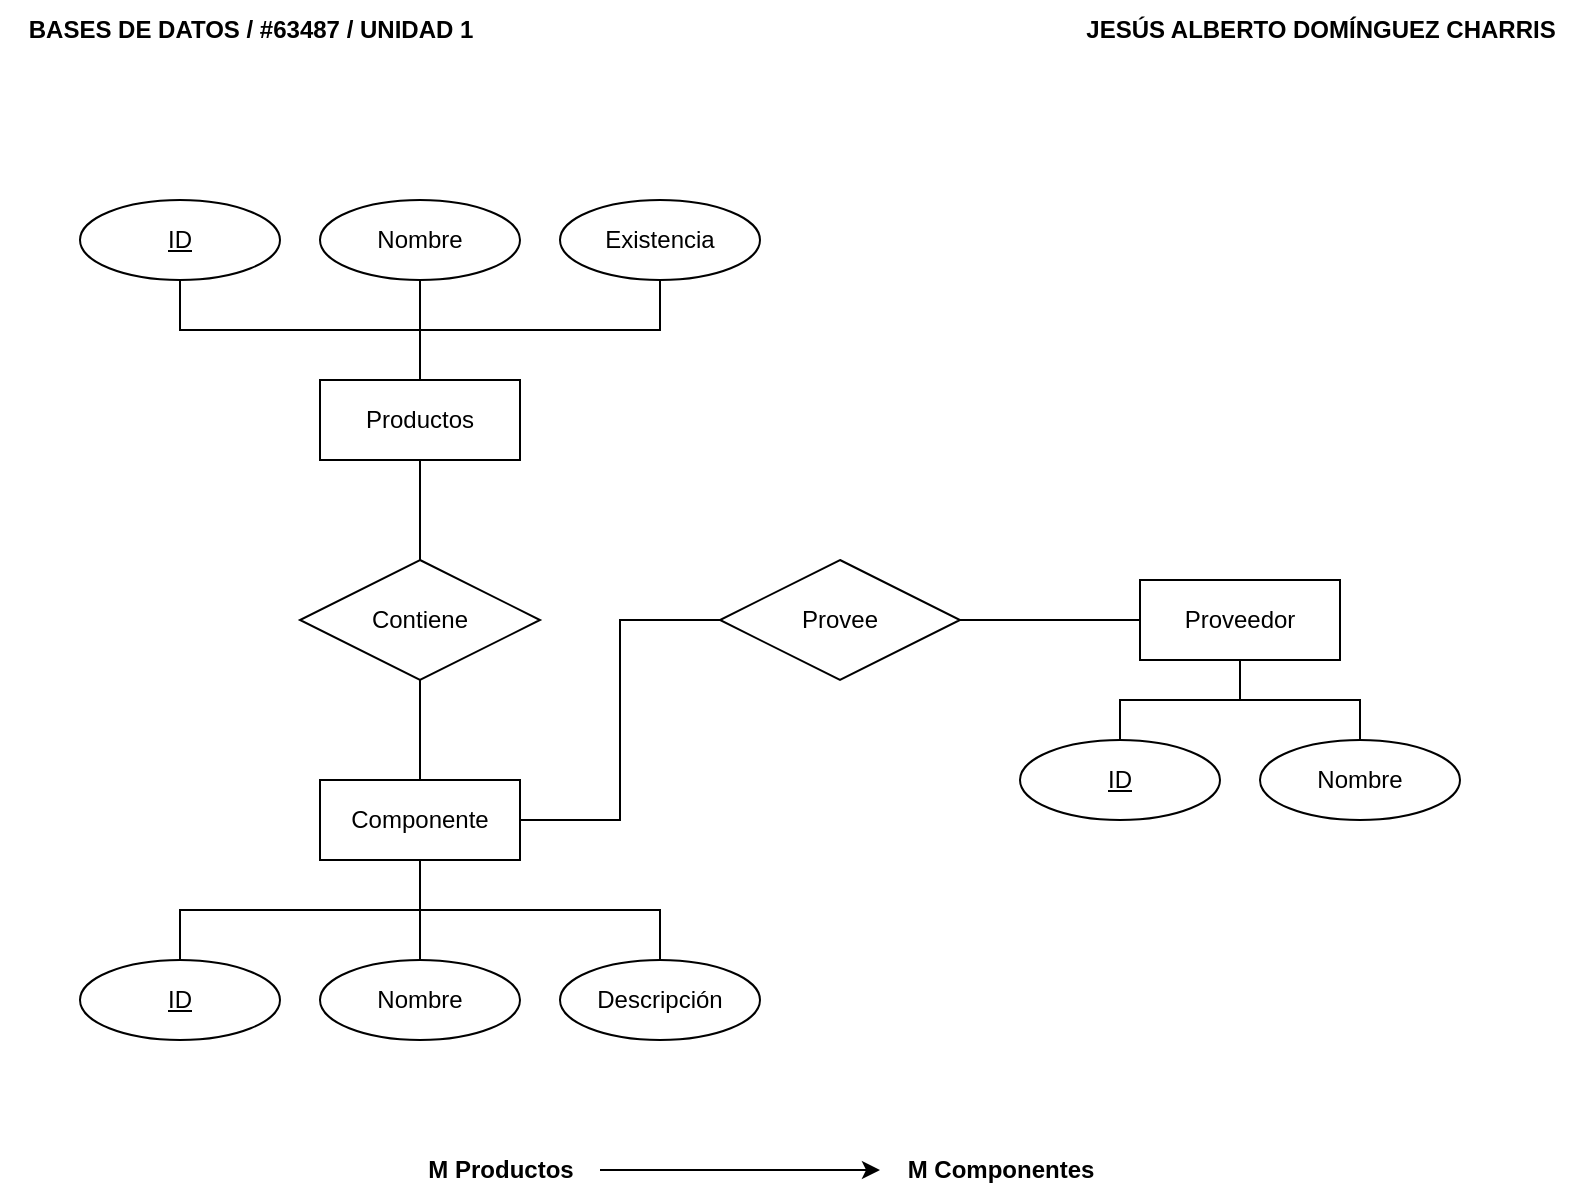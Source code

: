 <mxfile version="21.6.5" type="device">
  <diagram id="R2lEEEUBdFMjLlhIrx00" name="Page-1">
    <mxGraphModel dx="1100" dy="655" grid="1" gridSize="10" guides="1" tooltips="1" connect="1" arrows="1" fold="1" page="1" pageScale="1" pageWidth="850" pageHeight="1100" math="0" shadow="0" extFonts="Permanent Marker^https://fonts.googleapis.com/css?family=Permanent+Marker">
      <root>
        <mxCell id="0" />
        <mxCell id="1" parent="0" />
        <mxCell id="5n9DnabvHOIzad0tQ0xk-1" value="&lt;b&gt;JESÚS ALBERTO DOMÍNGUEZ CHARRIS&lt;/b&gt;" style="text;html=1;align=center;verticalAlign=middle;resizable=0;points=[];autosize=1;strokeColor=none;fillColor=none;" parent="1" vertex="1">
          <mxGeometry x="570" y="30" width="260" height="30" as="geometry" />
        </mxCell>
        <mxCell id="WU8Xq_cLeQHDQ70CtlRt-22" style="edgeStyle=orthogonalEdgeStyle;rounded=0;orthogonalLoop=1;jettySize=auto;html=1;exitX=0.5;exitY=1;exitDx=0;exitDy=0;entryX=0.5;entryY=0;entryDx=0;entryDy=0;endArrow=none;endFill=0;" edge="1" parent="1" source="WU8Xq_cLeQHDQ70CtlRt-1" target="WU8Xq_cLeQHDQ70CtlRt-5">
          <mxGeometry relative="1" as="geometry" />
        </mxCell>
        <mxCell id="WU8Xq_cLeQHDQ70CtlRt-1" value="Productos" style="whiteSpace=wrap;html=1;align=center;" vertex="1" parent="1">
          <mxGeometry x="200" y="220" width="100" height="40" as="geometry" />
        </mxCell>
        <mxCell id="WU8Xq_cLeQHDQ70CtlRt-20" style="edgeStyle=orthogonalEdgeStyle;rounded=0;orthogonalLoop=1;jettySize=auto;html=1;exitX=0.5;exitY=1;exitDx=0;exitDy=0;entryX=0.5;entryY=0;entryDx=0;entryDy=0;endArrow=none;endFill=0;" edge="1" parent="1" source="WU8Xq_cLeQHDQ70CtlRt-2" target="WU8Xq_cLeQHDQ70CtlRt-1">
          <mxGeometry relative="1" as="geometry" />
        </mxCell>
        <mxCell id="WU8Xq_cLeQHDQ70CtlRt-2" value="Nombre" style="ellipse;whiteSpace=wrap;html=1;align=center;" vertex="1" parent="1">
          <mxGeometry x="200" y="130" width="100" height="40" as="geometry" />
        </mxCell>
        <mxCell id="WU8Xq_cLeQHDQ70CtlRt-19" style="edgeStyle=orthogonalEdgeStyle;rounded=0;orthogonalLoop=1;jettySize=auto;html=1;exitX=0.5;exitY=1;exitDx=0;exitDy=0;entryX=0.5;entryY=0;entryDx=0;entryDy=0;endArrow=none;endFill=0;" edge="1" parent="1" source="WU8Xq_cLeQHDQ70CtlRt-3" target="WU8Xq_cLeQHDQ70CtlRt-1">
          <mxGeometry relative="1" as="geometry" />
        </mxCell>
        <mxCell id="WU8Xq_cLeQHDQ70CtlRt-3" value="ID" style="ellipse;whiteSpace=wrap;html=1;align=center;fontStyle=4;" vertex="1" parent="1">
          <mxGeometry x="80" y="130" width="100" height="40" as="geometry" />
        </mxCell>
        <mxCell id="WU8Xq_cLeQHDQ70CtlRt-21" style="edgeStyle=orthogonalEdgeStyle;rounded=0;orthogonalLoop=1;jettySize=auto;html=1;exitX=0.5;exitY=1;exitDx=0;exitDy=0;entryX=0.5;entryY=0;entryDx=0;entryDy=0;endArrow=none;endFill=0;" edge="1" parent="1" source="WU8Xq_cLeQHDQ70CtlRt-4" target="WU8Xq_cLeQHDQ70CtlRt-1">
          <mxGeometry relative="1" as="geometry" />
        </mxCell>
        <mxCell id="WU8Xq_cLeQHDQ70CtlRt-4" value="Existencia" style="ellipse;whiteSpace=wrap;html=1;align=center;" vertex="1" parent="1">
          <mxGeometry x="320" y="130" width="100" height="40" as="geometry" />
        </mxCell>
        <mxCell id="WU8Xq_cLeQHDQ70CtlRt-23" style="edgeStyle=orthogonalEdgeStyle;rounded=0;orthogonalLoop=1;jettySize=auto;html=1;exitX=0.5;exitY=1;exitDx=0;exitDy=0;entryX=0.5;entryY=0;entryDx=0;entryDy=0;endArrow=none;endFill=0;" edge="1" parent="1" source="WU8Xq_cLeQHDQ70CtlRt-5" target="WU8Xq_cLeQHDQ70CtlRt-6">
          <mxGeometry relative="1" as="geometry" />
        </mxCell>
        <mxCell id="WU8Xq_cLeQHDQ70CtlRt-5" value="Contiene" style="shape=rhombus;perimeter=rhombusPerimeter;whiteSpace=wrap;html=1;align=center;" vertex="1" parent="1">
          <mxGeometry x="190" y="310" width="120" height="60" as="geometry" />
        </mxCell>
        <mxCell id="WU8Xq_cLeQHDQ70CtlRt-24" style="edgeStyle=orthogonalEdgeStyle;rounded=0;orthogonalLoop=1;jettySize=auto;html=1;exitX=0.5;exitY=1;exitDx=0;exitDy=0;entryX=0.5;entryY=0;entryDx=0;entryDy=0;endArrow=none;endFill=0;" edge="1" parent="1" source="WU8Xq_cLeQHDQ70CtlRt-6" target="WU8Xq_cLeQHDQ70CtlRt-8">
          <mxGeometry relative="1" as="geometry" />
        </mxCell>
        <mxCell id="WU8Xq_cLeQHDQ70CtlRt-25" style="edgeStyle=orthogonalEdgeStyle;rounded=0;orthogonalLoop=1;jettySize=auto;html=1;exitX=0.5;exitY=1;exitDx=0;exitDy=0;entryX=0.5;entryY=0;entryDx=0;entryDy=0;endArrow=none;endFill=0;" edge="1" parent="1" source="WU8Xq_cLeQHDQ70CtlRt-6" target="WU8Xq_cLeQHDQ70CtlRt-7">
          <mxGeometry relative="1" as="geometry" />
        </mxCell>
        <mxCell id="WU8Xq_cLeQHDQ70CtlRt-26" style="edgeStyle=orthogonalEdgeStyle;rounded=0;orthogonalLoop=1;jettySize=auto;html=1;exitX=0.5;exitY=1;exitDx=0;exitDy=0;entryX=0.5;entryY=0;entryDx=0;entryDy=0;endArrow=none;endFill=0;" edge="1" parent="1" source="WU8Xq_cLeQHDQ70CtlRt-6" target="WU8Xq_cLeQHDQ70CtlRt-9">
          <mxGeometry relative="1" as="geometry" />
        </mxCell>
        <mxCell id="WU8Xq_cLeQHDQ70CtlRt-27" style="edgeStyle=orthogonalEdgeStyle;rounded=0;orthogonalLoop=1;jettySize=auto;html=1;exitX=1;exitY=0.5;exitDx=0;exitDy=0;entryX=0;entryY=0.5;entryDx=0;entryDy=0;endArrow=none;endFill=0;" edge="1" parent="1" source="WU8Xq_cLeQHDQ70CtlRt-6" target="WU8Xq_cLeQHDQ70CtlRt-10">
          <mxGeometry relative="1" as="geometry" />
        </mxCell>
        <mxCell id="WU8Xq_cLeQHDQ70CtlRt-6" value="Componente" style="whiteSpace=wrap;html=1;align=center;" vertex="1" parent="1">
          <mxGeometry x="200" y="420" width="100" height="40" as="geometry" />
        </mxCell>
        <mxCell id="WU8Xq_cLeQHDQ70CtlRt-7" value="Nombre" style="ellipse;whiteSpace=wrap;html=1;align=center;" vertex="1" parent="1">
          <mxGeometry x="200" y="510" width="100" height="40" as="geometry" />
        </mxCell>
        <mxCell id="WU8Xq_cLeQHDQ70CtlRt-8" value="ID" style="ellipse;whiteSpace=wrap;html=1;align=center;fontStyle=4;" vertex="1" parent="1">
          <mxGeometry x="80" y="510" width="100" height="40" as="geometry" />
        </mxCell>
        <mxCell id="WU8Xq_cLeQHDQ70CtlRt-9" value="Descripción" style="ellipse;whiteSpace=wrap;html=1;align=center;" vertex="1" parent="1">
          <mxGeometry x="320" y="510" width="100" height="40" as="geometry" />
        </mxCell>
        <mxCell id="WU8Xq_cLeQHDQ70CtlRt-30" style="edgeStyle=orthogonalEdgeStyle;rounded=0;orthogonalLoop=1;jettySize=auto;html=1;exitX=1;exitY=0.5;exitDx=0;exitDy=0;entryX=0;entryY=0.5;entryDx=0;entryDy=0;endArrow=none;endFill=0;" edge="1" parent="1" source="WU8Xq_cLeQHDQ70CtlRt-10" target="WU8Xq_cLeQHDQ70CtlRt-11">
          <mxGeometry relative="1" as="geometry" />
        </mxCell>
        <mxCell id="WU8Xq_cLeQHDQ70CtlRt-10" value="Provee" style="shape=rhombus;perimeter=rhombusPerimeter;whiteSpace=wrap;html=1;align=center;" vertex="1" parent="1">
          <mxGeometry x="400" y="310" width="120" height="60" as="geometry" />
        </mxCell>
        <mxCell id="WU8Xq_cLeQHDQ70CtlRt-31" style="edgeStyle=orthogonalEdgeStyle;rounded=0;orthogonalLoop=1;jettySize=auto;html=1;exitX=0.5;exitY=1;exitDx=0;exitDy=0;entryX=0.5;entryY=0;entryDx=0;entryDy=0;endArrow=none;endFill=0;" edge="1" parent="1" source="WU8Xq_cLeQHDQ70CtlRt-11" target="WU8Xq_cLeQHDQ70CtlRt-13">
          <mxGeometry relative="1" as="geometry" />
        </mxCell>
        <mxCell id="WU8Xq_cLeQHDQ70CtlRt-32" style="edgeStyle=orthogonalEdgeStyle;rounded=0;orthogonalLoop=1;jettySize=auto;html=1;exitX=0.5;exitY=1;exitDx=0;exitDy=0;entryX=0.5;entryY=0;entryDx=0;entryDy=0;endArrow=none;endFill=0;" edge="1" parent="1" source="WU8Xq_cLeQHDQ70CtlRt-11" target="WU8Xq_cLeQHDQ70CtlRt-12">
          <mxGeometry relative="1" as="geometry" />
        </mxCell>
        <mxCell id="WU8Xq_cLeQHDQ70CtlRt-11" value="Proveedor" style="whiteSpace=wrap;html=1;align=center;" vertex="1" parent="1">
          <mxGeometry x="610" y="320" width="100" height="40" as="geometry" />
        </mxCell>
        <mxCell id="WU8Xq_cLeQHDQ70CtlRt-12" value="Nombre" style="ellipse;whiteSpace=wrap;html=1;align=center;" vertex="1" parent="1">
          <mxGeometry x="670" y="400" width="100" height="40" as="geometry" />
        </mxCell>
        <mxCell id="WU8Xq_cLeQHDQ70CtlRt-13" value="ID" style="ellipse;whiteSpace=wrap;html=1;align=center;fontStyle=4;" vertex="1" parent="1">
          <mxGeometry x="550" y="400" width="100" height="40" as="geometry" />
        </mxCell>
        <mxCell id="WU8Xq_cLeQHDQ70CtlRt-14" value="&lt;b&gt;BASES DE DATOS / #63487 / UNIDAD 1&lt;/b&gt;" style="text;html=1;align=center;verticalAlign=middle;resizable=0;points=[];autosize=1;strokeColor=none;fillColor=none;" vertex="1" parent="1">
          <mxGeometry x="40" y="30" width="250" height="30" as="geometry" />
        </mxCell>
        <mxCell id="WU8Xq_cLeQHDQ70CtlRt-18" style="edgeStyle=orthogonalEdgeStyle;rounded=0;orthogonalLoop=1;jettySize=auto;html=1;" edge="1" parent="1" source="WU8Xq_cLeQHDQ70CtlRt-16" target="WU8Xq_cLeQHDQ70CtlRt-17">
          <mxGeometry relative="1" as="geometry">
            <mxPoint x="455" y="615" as="targetPoint" />
          </mxGeometry>
        </mxCell>
        <mxCell id="WU8Xq_cLeQHDQ70CtlRt-16" value="&lt;b&gt;M Productos&lt;/b&gt;" style="text;html=1;align=center;verticalAlign=middle;resizable=0;points=[];autosize=1;strokeColor=none;fillColor=none;" vertex="1" parent="1">
          <mxGeometry x="240" y="600" width="100" height="30" as="geometry" />
        </mxCell>
        <mxCell id="WU8Xq_cLeQHDQ70CtlRt-17" value="&lt;b&gt;M Componentes&lt;/b&gt;" style="text;html=1;align=center;verticalAlign=middle;resizable=0;points=[];autosize=1;strokeColor=none;fillColor=none;" vertex="1" parent="1">
          <mxGeometry x="480" y="600" width="120" height="30" as="geometry" />
        </mxCell>
      </root>
    </mxGraphModel>
  </diagram>
</mxfile>

